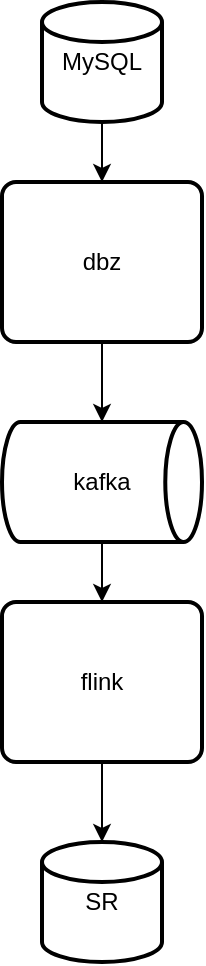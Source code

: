<mxfile version="21.2.9" type="github">
  <diagram name="第 1 页" id="hCQF-CSN82Ugrac0rora">
    <mxGraphModel dx="1242" dy="712" grid="1" gridSize="10" guides="1" tooltips="1" connect="1" arrows="1" fold="1" page="1" pageScale="1" pageWidth="827" pageHeight="1169" math="0" shadow="0">
      <root>
        <mxCell id="0" />
        <mxCell id="1" parent="0" />
        <mxCell id="hX7kjuIEaXK0rHvzxLNC-2" style="edgeStyle=orthogonalEdgeStyle;rounded=0;orthogonalLoop=1;jettySize=auto;html=1;entryX=0.5;entryY=0;entryDx=0;entryDy=0;" edge="1" parent="1" source="hX7kjuIEaXK0rHvzxLNC-1" target="hX7kjuIEaXK0rHvzxLNC-3">
          <mxGeometry relative="1" as="geometry">
            <mxPoint x="370" y="240" as="targetPoint" />
          </mxGeometry>
        </mxCell>
        <mxCell id="hX7kjuIEaXK0rHvzxLNC-1" value="MySQL" style="strokeWidth=2;html=1;shape=mxgraph.flowchart.database;whiteSpace=wrap;" vertex="1" parent="1">
          <mxGeometry x="340" y="120" width="60" height="60" as="geometry" />
        </mxCell>
        <mxCell id="hX7kjuIEaXK0rHvzxLNC-9" style="edgeStyle=orthogonalEdgeStyle;rounded=0;orthogonalLoop=1;jettySize=auto;html=1;exitX=0.5;exitY=1;exitDx=0;exitDy=0;" edge="1" parent="1" source="hX7kjuIEaXK0rHvzxLNC-3" target="hX7kjuIEaXK0rHvzxLNC-8">
          <mxGeometry relative="1" as="geometry" />
        </mxCell>
        <mxCell id="hX7kjuIEaXK0rHvzxLNC-3" value="dbz" style="rounded=1;whiteSpace=wrap;html=1;absoluteArcSize=1;arcSize=14;strokeWidth=2;" vertex="1" parent="1">
          <mxGeometry x="320" y="210" width="100" height="80" as="geometry" />
        </mxCell>
        <mxCell id="hX7kjuIEaXK0rHvzxLNC-12" style="edgeStyle=orthogonalEdgeStyle;rounded=0;orthogonalLoop=1;jettySize=auto;html=1;entryX=0.5;entryY=0;entryDx=0;entryDy=0;" edge="1" parent="1" source="hX7kjuIEaXK0rHvzxLNC-8" target="hX7kjuIEaXK0rHvzxLNC-11">
          <mxGeometry relative="1" as="geometry" />
        </mxCell>
        <mxCell id="hX7kjuIEaXK0rHvzxLNC-8" value="kafka" style="strokeWidth=2;html=1;shape=mxgraph.flowchart.direct_data;whiteSpace=wrap;" vertex="1" parent="1">
          <mxGeometry x="320" y="330" width="100" height="60" as="geometry" />
        </mxCell>
        <mxCell id="hX7kjuIEaXK0rHvzxLNC-14" style="edgeStyle=orthogonalEdgeStyle;rounded=0;orthogonalLoop=1;jettySize=auto;html=1;" edge="1" parent="1" source="hX7kjuIEaXK0rHvzxLNC-11" target="hX7kjuIEaXK0rHvzxLNC-13">
          <mxGeometry relative="1" as="geometry" />
        </mxCell>
        <mxCell id="hX7kjuIEaXK0rHvzxLNC-11" value="flink" style="rounded=1;whiteSpace=wrap;html=1;absoluteArcSize=1;arcSize=14;strokeWidth=2;" vertex="1" parent="1">
          <mxGeometry x="320" y="420" width="100" height="80" as="geometry" />
        </mxCell>
        <mxCell id="hX7kjuIEaXK0rHvzxLNC-13" value="SR" style="strokeWidth=2;html=1;shape=mxgraph.flowchart.database;whiteSpace=wrap;" vertex="1" parent="1">
          <mxGeometry x="340" y="540" width="60" height="60" as="geometry" />
        </mxCell>
      </root>
    </mxGraphModel>
  </diagram>
</mxfile>
